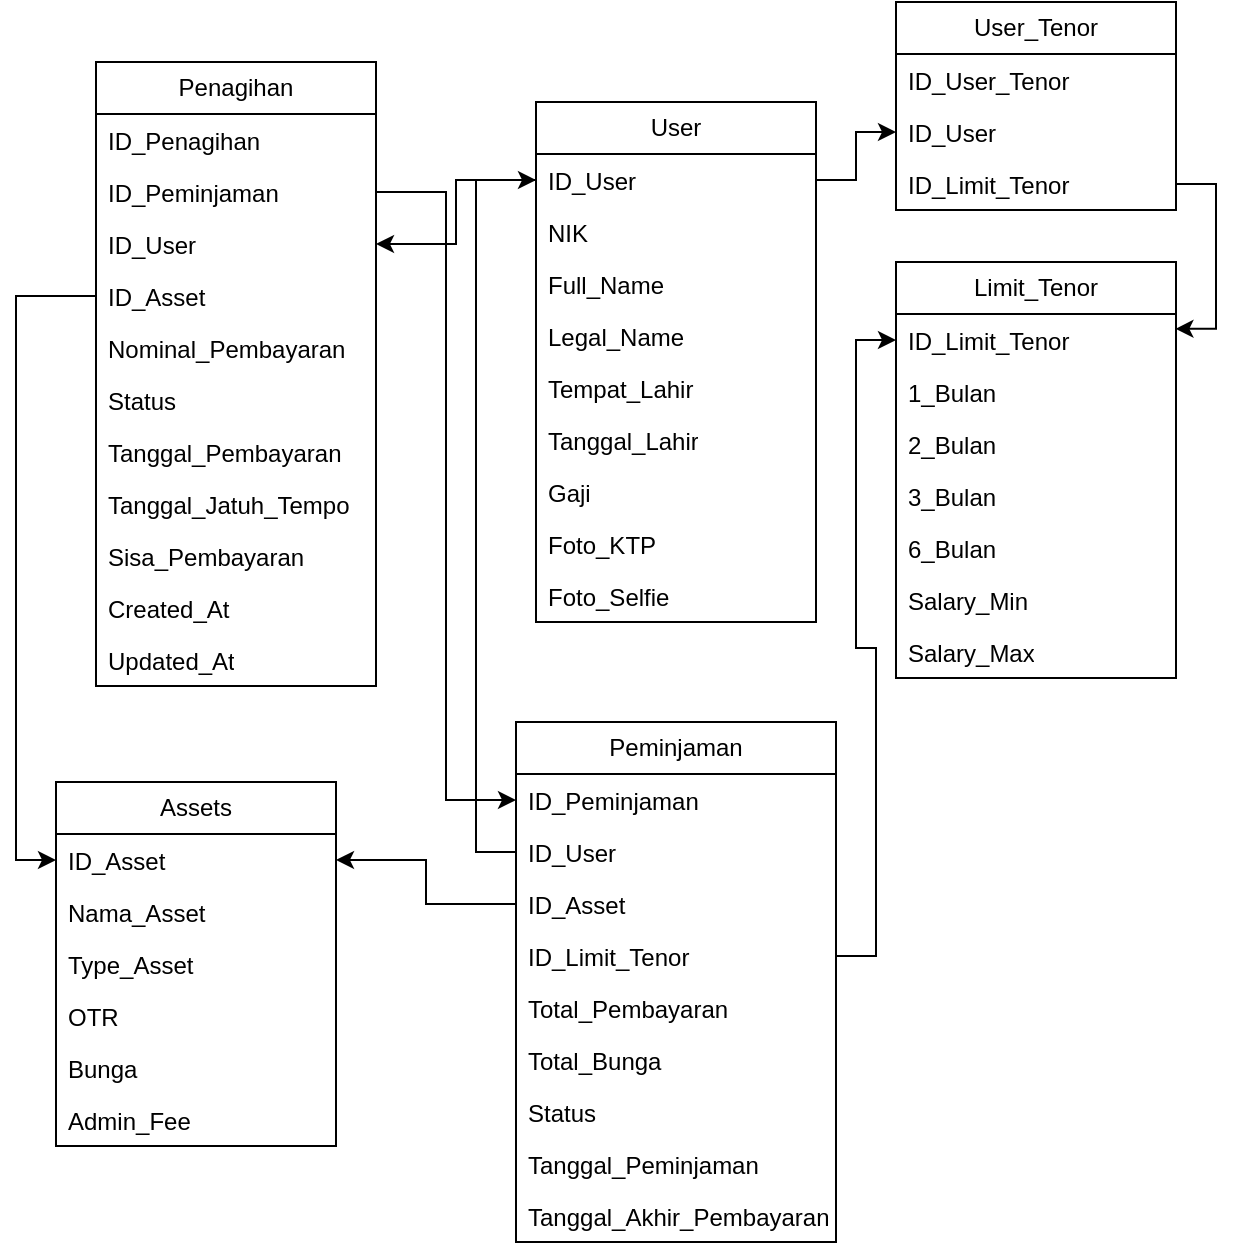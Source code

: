 <mxfile version="24.7.7">
  <diagram name="Page-1" id="Lh_2ycJ2ZqW2toOaujKm">
    <mxGraphModel dx="1592" dy="400" grid="1" gridSize="10" guides="1" tooltips="1" connect="1" arrows="1" fold="1" page="1" pageScale="1" pageWidth="827" pageHeight="1169" math="0" shadow="0">
      <root>
        <mxCell id="0" />
        <mxCell id="1" parent="0" />
        <mxCell id="Vh24QXKrp_PfaoCcFDtX-5" value="User" style="swimlane;fontStyle=0;childLayout=stackLayout;horizontal=1;startSize=26;fillColor=none;horizontalStack=0;resizeParent=1;resizeParentMax=0;resizeLast=0;collapsible=1;marginBottom=0;whiteSpace=wrap;html=1;" vertex="1" parent="1">
          <mxGeometry x="40" y="70" width="140" height="260" as="geometry" />
        </mxCell>
        <mxCell id="Vh24QXKrp_PfaoCcFDtX-39" value="ID_User" style="text;strokeColor=none;fillColor=none;align=left;verticalAlign=top;spacingLeft=4;spacingRight=4;overflow=hidden;rotatable=0;points=[[0,0.5],[1,0.5]];portConstraint=eastwest;whiteSpace=wrap;html=1;" vertex="1" parent="Vh24QXKrp_PfaoCcFDtX-5">
          <mxGeometry y="26" width="140" height="26" as="geometry" />
        </mxCell>
        <mxCell id="Vh24QXKrp_PfaoCcFDtX-6" value="NIK" style="text;strokeColor=none;fillColor=none;align=left;verticalAlign=top;spacingLeft=4;spacingRight=4;overflow=hidden;rotatable=0;points=[[0,0.5],[1,0.5]];portConstraint=eastwest;whiteSpace=wrap;html=1;" vertex="1" parent="Vh24QXKrp_PfaoCcFDtX-5">
          <mxGeometry y="52" width="140" height="26" as="geometry" />
        </mxCell>
        <mxCell id="Vh24QXKrp_PfaoCcFDtX-7" value="Full_Name" style="text;strokeColor=none;fillColor=none;align=left;verticalAlign=top;spacingLeft=4;spacingRight=4;overflow=hidden;rotatable=0;points=[[0,0.5],[1,0.5]];portConstraint=eastwest;whiteSpace=wrap;html=1;" vertex="1" parent="Vh24QXKrp_PfaoCcFDtX-5">
          <mxGeometry y="78" width="140" height="26" as="geometry" />
        </mxCell>
        <mxCell id="Vh24QXKrp_PfaoCcFDtX-9" value="Legal_Name" style="text;strokeColor=none;fillColor=none;align=left;verticalAlign=top;spacingLeft=4;spacingRight=4;overflow=hidden;rotatable=0;points=[[0,0.5],[1,0.5]];portConstraint=eastwest;whiteSpace=wrap;html=1;" vertex="1" parent="Vh24QXKrp_PfaoCcFDtX-5">
          <mxGeometry y="104" width="140" height="26" as="geometry" />
        </mxCell>
        <mxCell id="Vh24QXKrp_PfaoCcFDtX-8" value="Tempat_Lahir" style="text;strokeColor=none;fillColor=none;align=left;verticalAlign=top;spacingLeft=4;spacingRight=4;overflow=hidden;rotatable=0;points=[[0,0.5],[1,0.5]];portConstraint=eastwest;whiteSpace=wrap;html=1;" vertex="1" parent="Vh24QXKrp_PfaoCcFDtX-5">
          <mxGeometry y="130" width="140" height="26" as="geometry" />
        </mxCell>
        <mxCell id="Vh24QXKrp_PfaoCcFDtX-37" value="Tanggal_Lahir" style="text;strokeColor=none;fillColor=none;align=left;verticalAlign=top;spacingLeft=4;spacingRight=4;overflow=hidden;rotatable=0;points=[[0,0.5],[1,0.5]];portConstraint=eastwest;whiteSpace=wrap;html=1;" vertex="1" parent="Vh24QXKrp_PfaoCcFDtX-5">
          <mxGeometry y="156" width="140" height="26" as="geometry" />
        </mxCell>
        <mxCell id="Vh24QXKrp_PfaoCcFDtX-36" value="Gaji" style="text;strokeColor=none;fillColor=none;align=left;verticalAlign=top;spacingLeft=4;spacingRight=4;overflow=hidden;rotatable=0;points=[[0,0.5],[1,0.5]];portConstraint=eastwest;whiteSpace=wrap;html=1;" vertex="1" parent="Vh24QXKrp_PfaoCcFDtX-5">
          <mxGeometry y="182" width="140" height="26" as="geometry" />
        </mxCell>
        <mxCell id="Vh24QXKrp_PfaoCcFDtX-34" value="Foto_KTP" style="text;strokeColor=none;fillColor=none;align=left;verticalAlign=top;spacingLeft=4;spacingRight=4;overflow=hidden;rotatable=0;points=[[0,0.5],[1,0.5]];portConstraint=eastwest;whiteSpace=wrap;html=1;" vertex="1" parent="Vh24QXKrp_PfaoCcFDtX-5">
          <mxGeometry y="208" width="140" height="26" as="geometry" />
        </mxCell>
        <mxCell id="Vh24QXKrp_PfaoCcFDtX-38" value="Foto_Selfie" style="text;strokeColor=none;fillColor=none;align=left;verticalAlign=top;spacingLeft=4;spacingRight=4;overflow=hidden;rotatable=0;points=[[0,0.5],[1,0.5]];portConstraint=eastwest;whiteSpace=wrap;html=1;" vertex="1" parent="Vh24QXKrp_PfaoCcFDtX-5">
          <mxGeometry y="234" width="140" height="26" as="geometry" />
        </mxCell>
        <mxCell id="Vh24QXKrp_PfaoCcFDtX-10" value="Limit_Tenor" style="swimlane;fontStyle=0;childLayout=stackLayout;horizontal=1;startSize=26;fillColor=none;horizontalStack=0;resizeParent=1;resizeParentMax=0;resizeLast=0;collapsible=1;marginBottom=0;whiteSpace=wrap;html=1;" vertex="1" parent="1">
          <mxGeometry x="220" y="150" width="140" height="208" as="geometry" />
        </mxCell>
        <mxCell id="Vh24QXKrp_PfaoCcFDtX-11" value="ID_Limit_Tenor" style="text;strokeColor=none;fillColor=none;align=left;verticalAlign=top;spacingLeft=4;spacingRight=4;overflow=hidden;rotatable=0;points=[[0,0.5],[1,0.5]];portConstraint=eastwest;whiteSpace=wrap;html=1;" vertex="1" parent="Vh24QXKrp_PfaoCcFDtX-10">
          <mxGeometry y="26" width="140" height="26" as="geometry" />
        </mxCell>
        <mxCell id="Vh24QXKrp_PfaoCcFDtX-12" value="1_Bulan" style="text;strokeColor=none;fillColor=none;align=left;verticalAlign=top;spacingLeft=4;spacingRight=4;overflow=hidden;rotatable=0;points=[[0,0.5],[1,0.5]];portConstraint=eastwest;whiteSpace=wrap;html=1;" vertex="1" parent="Vh24QXKrp_PfaoCcFDtX-10">
          <mxGeometry y="52" width="140" height="26" as="geometry" />
        </mxCell>
        <mxCell id="Vh24QXKrp_PfaoCcFDtX-13" value="2_Bulan" style="text;strokeColor=none;fillColor=none;align=left;verticalAlign=top;spacingLeft=4;spacingRight=4;overflow=hidden;rotatable=0;points=[[0,0.5],[1,0.5]];portConstraint=eastwest;whiteSpace=wrap;html=1;" vertex="1" parent="Vh24QXKrp_PfaoCcFDtX-10">
          <mxGeometry y="78" width="140" height="26" as="geometry" />
        </mxCell>
        <mxCell id="Vh24QXKrp_PfaoCcFDtX-40" value="3_Bulan" style="text;strokeColor=none;fillColor=none;align=left;verticalAlign=top;spacingLeft=4;spacingRight=4;overflow=hidden;rotatable=0;points=[[0,0.5],[1,0.5]];portConstraint=eastwest;whiteSpace=wrap;html=1;" vertex="1" parent="Vh24QXKrp_PfaoCcFDtX-10">
          <mxGeometry y="104" width="140" height="26" as="geometry" />
        </mxCell>
        <mxCell id="Vh24QXKrp_PfaoCcFDtX-41" value="6_Bulan" style="text;strokeColor=none;fillColor=none;align=left;verticalAlign=top;spacingLeft=4;spacingRight=4;overflow=hidden;rotatable=0;points=[[0,0.5],[1,0.5]];portConstraint=eastwest;whiteSpace=wrap;html=1;" vertex="1" parent="Vh24QXKrp_PfaoCcFDtX-10">
          <mxGeometry y="130" width="140" height="26" as="geometry" />
        </mxCell>
        <mxCell id="Vh24QXKrp_PfaoCcFDtX-42" value="Salary_Min" style="text;strokeColor=none;fillColor=none;align=left;verticalAlign=top;spacingLeft=4;spacingRight=4;overflow=hidden;rotatable=0;points=[[0,0.5],[1,0.5]];portConstraint=eastwest;whiteSpace=wrap;html=1;" vertex="1" parent="Vh24QXKrp_PfaoCcFDtX-10">
          <mxGeometry y="156" width="140" height="26" as="geometry" />
        </mxCell>
        <mxCell id="Vh24QXKrp_PfaoCcFDtX-43" value="Salary_Max" style="text;strokeColor=none;fillColor=none;align=left;verticalAlign=top;spacingLeft=4;spacingRight=4;overflow=hidden;rotatable=0;points=[[0,0.5],[1,0.5]];portConstraint=eastwest;whiteSpace=wrap;html=1;" vertex="1" parent="Vh24QXKrp_PfaoCcFDtX-10">
          <mxGeometry y="182" width="140" height="26" as="geometry" />
        </mxCell>
        <mxCell id="Vh24QXKrp_PfaoCcFDtX-14" value="Penagihan" style="swimlane;fontStyle=0;childLayout=stackLayout;horizontal=1;startSize=26;fillColor=none;horizontalStack=0;resizeParent=1;resizeParentMax=0;resizeLast=0;collapsible=1;marginBottom=0;whiteSpace=wrap;html=1;" vertex="1" parent="1">
          <mxGeometry x="-180" y="50" width="140" height="312" as="geometry" />
        </mxCell>
        <mxCell id="Vh24QXKrp_PfaoCcFDtX-15" value="ID_Penagihan" style="text;strokeColor=none;fillColor=none;align=left;verticalAlign=top;spacingLeft=4;spacingRight=4;overflow=hidden;rotatable=0;points=[[0,0.5],[1,0.5]];portConstraint=eastwest;whiteSpace=wrap;html=1;" vertex="1" parent="Vh24QXKrp_PfaoCcFDtX-14">
          <mxGeometry y="26" width="140" height="26" as="geometry" />
        </mxCell>
        <mxCell id="Vh24QXKrp_PfaoCcFDtX-16" value="ID_Peminjaman" style="text;strokeColor=none;fillColor=none;align=left;verticalAlign=top;spacingLeft=4;spacingRight=4;overflow=hidden;rotatable=0;points=[[0,0.5],[1,0.5]];portConstraint=eastwest;whiteSpace=wrap;html=1;" vertex="1" parent="Vh24QXKrp_PfaoCcFDtX-14">
          <mxGeometry y="52" width="140" height="26" as="geometry" />
        </mxCell>
        <mxCell id="Vh24QXKrp_PfaoCcFDtX-17" value="ID_User" style="text;strokeColor=none;fillColor=none;align=left;verticalAlign=top;spacingLeft=4;spacingRight=4;overflow=hidden;rotatable=0;points=[[0,0.5],[1,0.5]];portConstraint=eastwest;whiteSpace=wrap;html=1;" vertex="1" parent="Vh24QXKrp_PfaoCcFDtX-14">
          <mxGeometry y="78" width="140" height="26" as="geometry" />
        </mxCell>
        <mxCell id="Vh24QXKrp_PfaoCcFDtX-58" value="ID_Asset" style="text;strokeColor=none;fillColor=none;align=left;verticalAlign=top;spacingLeft=4;spacingRight=4;overflow=hidden;rotatable=0;points=[[0,0.5],[1,0.5]];portConstraint=eastwest;whiteSpace=wrap;html=1;" vertex="1" parent="Vh24QXKrp_PfaoCcFDtX-14">
          <mxGeometry y="104" width="140" height="26" as="geometry" />
        </mxCell>
        <mxCell id="Vh24QXKrp_PfaoCcFDtX-52" value="Nominal_Pembayaran" style="text;strokeColor=none;fillColor=none;align=left;verticalAlign=top;spacingLeft=4;spacingRight=4;overflow=hidden;rotatable=0;points=[[0,0.5],[1,0.5]];portConstraint=eastwest;whiteSpace=wrap;html=1;" vertex="1" parent="Vh24QXKrp_PfaoCcFDtX-14">
          <mxGeometry y="130" width="140" height="26" as="geometry" />
        </mxCell>
        <mxCell id="Vh24QXKrp_PfaoCcFDtX-51" value="Status" style="text;strokeColor=none;fillColor=none;align=left;verticalAlign=top;spacingLeft=4;spacingRight=4;overflow=hidden;rotatable=0;points=[[0,0.5],[1,0.5]];portConstraint=eastwest;whiteSpace=wrap;html=1;" vertex="1" parent="Vh24QXKrp_PfaoCcFDtX-14">
          <mxGeometry y="156" width="140" height="26" as="geometry" />
        </mxCell>
        <mxCell id="Vh24QXKrp_PfaoCcFDtX-50" value="Tanggal_Pembayaran" style="text;strokeColor=none;fillColor=none;align=left;verticalAlign=top;spacingLeft=4;spacingRight=4;overflow=hidden;rotatable=0;points=[[0,0.5],[1,0.5]];portConstraint=eastwest;whiteSpace=wrap;html=1;" vertex="1" parent="Vh24QXKrp_PfaoCcFDtX-14">
          <mxGeometry y="182" width="140" height="26" as="geometry" />
        </mxCell>
        <mxCell id="Vh24QXKrp_PfaoCcFDtX-18" value="Tanggal_Jatuh_Tempo" style="text;strokeColor=none;fillColor=none;align=left;verticalAlign=top;spacingLeft=4;spacingRight=4;overflow=hidden;rotatable=0;points=[[0,0.5],[1,0.5]];portConstraint=eastwest;whiteSpace=wrap;html=1;" vertex="1" parent="Vh24QXKrp_PfaoCcFDtX-14">
          <mxGeometry y="208" width="140" height="26" as="geometry" />
        </mxCell>
        <mxCell id="Vh24QXKrp_PfaoCcFDtX-66" value="Sisa_Pembayaran" style="text;strokeColor=none;fillColor=none;align=left;verticalAlign=top;spacingLeft=4;spacingRight=4;overflow=hidden;rotatable=0;points=[[0,0.5],[1,0.5]];portConstraint=eastwest;whiteSpace=wrap;html=1;" vertex="1" parent="Vh24QXKrp_PfaoCcFDtX-14">
          <mxGeometry y="234" width="140" height="26" as="geometry" />
        </mxCell>
        <mxCell id="Vh24QXKrp_PfaoCcFDtX-53" value="Created_At" style="text;strokeColor=none;fillColor=none;align=left;verticalAlign=top;spacingLeft=4;spacingRight=4;overflow=hidden;rotatable=0;points=[[0,0.5],[1,0.5]];portConstraint=eastwest;whiteSpace=wrap;html=1;" vertex="1" parent="Vh24QXKrp_PfaoCcFDtX-14">
          <mxGeometry y="260" width="140" height="26" as="geometry" />
        </mxCell>
        <mxCell id="Vh24QXKrp_PfaoCcFDtX-54" value="Updated_At" style="text;strokeColor=none;fillColor=none;align=left;verticalAlign=top;spacingLeft=4;spacingRight=4;overflow=hidden;rotatable=0;points=[[0,0.5],[1,0.5]];portConstraint=eastwest;whiteSpace=wrap;html=1;" vertex="1" parent="Vh24QXKrp_PfaoCcFDtX-14">
          <mxGeometry y="286" width="140" height="26" as="geometry" />
        </mxCell>
        <mxCell id="Vh24QXKrp_PfaoCcFDtX-19" value="User_Tenor" style="swimlane;fontStyle=0;childLayout=stackLayout;horizontal=1;startSize=26;fillColor=none;horizontalStack=0;resizeParent=1;resizeParentMax=0;resizeLast=0;collapsible=1;marginBottom=0;whiteSpace=wrap;html=1;" vertex="1" parent="1">
          <mxGeometry x="220" y="20" width="140" height="104" as="geometry" />
        </mxCell>
        <mxCell id="Vh24QXKrp_PfaoCcFDtX-20" value="ID_User_Tenor" style="text;strokeColor=none;fillColor=none;align=left;verticalAlign=top;spacingLeft=4;spacingRight=4;overflow=hidden;rotatable=0;points=[[0,0.5],[1,0.5]];portConstraint=eastwest;whiteSpace=wrap;html=1;" vertex="1" parent="Vh24QXKrp_PfaoCcFDtX-19">
          <mxGeometry y="26" width="140" height="26" as="geometry" />
        </mxCell>
        <mxCell id="Vh24QXKrp_PfaoCcFDtX-21" value="ID_User" style="text;strokeColor=none;fillColor=none;align=left;verticalAlign=top;spacingLeft=4;spacingRight=4;overflow=hidden;rotatable=0;points=[[0,0.5],[1,0.5]];portConstraint=eastwest;whiteSpace=wrap;html=1;" vertex="1" parent="Vh24QXKrp_PfaoCcFDtX-19">
          <mxGeometry y="52" width="140" height="26" as="geometry" />
        </mxCell>
        <mxCell id="Vh24QXKrp_PfaoCcFDtX-22" value="ID_Limit_Tenor" style="text;strokeColor=none;fillColor=none;align=left;verticalAlign=top;spacingLeft=4;spacingRight=4;overflow=hidden;rotatable=0;points=[[0,0.5],[1,0.5]];portConstraint=eastwest;whiteSpace=wrap;html=1;" vertex="1" parent="Vh24QXKrp_PfaoCcFDtX-19">
          <mxGeometry y="78" width="140" height="26" as="geometry" />
        </mxCell>
        <mxCell id="Vh24QXKrp_PfaoCcFDtX-24" value="Peminjaman" style="swimlane;fontStyle=0;childLayout=stackLayout;horizontal=1;startSize=26;fillColor=none;horizontalStack=0;resizeParent=1;resizeParentMax=0;resizeLast=0;collapsible=1;marginBottom=0;whiteSpace=wrap;html=1;" vertex="1" parent="1">
          <mxGeometry x="30" y="380" width="160" height="260" as="geometry" />
        </mxCell>
        <mxCell id="Vh24QXKrp_PfaoCcFDtX-25" value="ID_Peminjaman" style="text;strokeColor=none;fillColor=none;align=left;verticalAlign=top;spacingLeft=4;spacingRight=4;overflow=hidden;rotatable=0;points=[[0,0.5],[1,0.5]];portConstraint=eastwest;whiteSpace=wrap;html=1;" vertex="1" parent="Vh24QXKrp_PfaoCcFDtX-24">
          <mxGeometry y="26" width="160" height="26" as="geometry" />
        </mxCell>
        <mxCell id="Vh24QXKrp_PfaoCcFDtX-26" value="ID_User" style="text;strokeColor=none;fillColor=none;align=left;verticalAlign=top;spacingLeft=4;spacingRight=4;overflow=hidden;rotatable=0;points=[[0,0.5],[1,0.5]];portConstraint=eastwest;whiteSpace=wrap;html=1;" vertex="1" parent="Vh24QXKrp_PfaoCcFDtX-24">
          <mxGeometry y="52" width="160" height="26" as="geometry" />
        </mxCell>
        <mxCell id="Vh24QXKrp_PfaoCcFDtX-27" value="ID_Asset" style="text;strokeColor=none;fillColor=none;align=left;verticalAlign=top;spacingLeft=4;spacingRight=4;overflow=hidden;rotatable=0;points=[[0,0.5],[1,0.5]];portConstraint=eastwest;whiteSpace=wrap;html=1;" vertex="1" parent="Vh24QXKrp_PfaoCcFDtX-24">
          <mxGeometry y="78" width="160" height="26" as="geometry" />
        </mxCell>
        <mxCell id="Vh24QXKrp_PfaoCcFDtX-46" value="ID_Limit_Tenor" style="text;strokeColor=none;fillColor=none;align=left;verticalAlign=top;spacingLeft=4;spacingRight=4;overflow=hidden;rotatable=0;points=[[0,0.5],[1,0.5]];portConstraint=eastwest;whiteSpace=wrap;html=1;" vertex="1" parent="Vh24QXKrp_PfaoCcFDtX-24">
          <mxGeometry y="104" width="160" height="26" as="geometry" />
        </mxCell>
        <mxCell id="Vh24QXKrp_PfaoCcFDtX-28" value="Total_Pembayaran" style="text;strokeColor=none;fillColor=none;align=left;verticalAlign=top;spacingLeft=4;spacingRight=4;overflow=hidden;rotatable=0;points=[[0,0.5],[1,0.5]];portConstraint=eastwest;whiteSpace=wrap;html=1;" vertex="1" parent="Vh24QXKrp_PfaoCcFDtX-24">
          <mxGeometry y="130" width="160" height="26" as="geometry" />
        </mxCell>
        <mxCell id="Vh24QXKrp_PfaoCcFDtX-65" value="Total_Bunga" style="text;strokeColor=none;fillColor=none;align=left;verticalAlign=top;spacingLeft=4;spacingRight=4;overflow=hidden;rotatable=0;points=[[0,0.5],[1,0.5]];portConstraint=eastwest;whiteSpace=wrap;html=1;" vertex="1" parent="Vh24QXKrp_PfaoCcFDtX-24">
          <mxGeometry y="156" width="160" height="26" as="geometry" />
        </mxCell>
        <mxCell id="Vh24QXKrp_PfaoCcFDtX-48" value="Status" style="text;strokeColor=none;fillColor=none;align=left;verticalAlign=top;spacingLeft=4;spacingRight=4;overflow=hidden;rotatable=0;points=[[0,0.5],[1,0.5]];portConstraint=eastwest;whiteSpace=wrap;html=1;" vertex="1" parent="Vh24QXKrp_PfaoCcFDtX-24">
          <mxGeometry y="182" width="160" height="26" as="geometry" />
        </mxCell>
        <mxCell id="Vh24QXKrp_PfaoCcFDtX-47" value="Tanggal_Peminjaman" style="text;strokeColor=none;fillColor=none;align=left;verticalAlign=top;spacingLeft=4;spacingRight=4;overflow=hidden;rotatable=0;points=[[0,0.5],[1,0.5]];portConstraint=eastwest;whiteSpace=wrap;html=1;" vertex="1" parent="Vh24QXKrp_PfaoCcFDtX-24">
          <mxGeometry y="208" width="160" height="26" as="geometry" />
        </mxCell>
        <mxCell id="Vh24QXKrp_PfaoCcFDtX-49" value="Tanggal_Akhir_Pembayaran" style="text;strokeColor=none;fillColor=none;align=left;verticalAlign=top;spacingLeft=4;spacingRight=4;overflow=hidden;rotatable=0;points=[[0,0.5],[1,0.5]];portConstraint=eastwest;whiteSpace=wrap;html=1;" vertex="1" parent="Vh24QXKrp_PfaoCcFDtX-24">
          <mxGeometry y="234" width="160" height="26" as="geometry" />
        </mxCell>
        <mxCell id="Vh24QXKrp_PfaoCcFDtX-29" value="Assets" style="swimlane;fontStyle=0;childLayout=stackLayout;horizontal=1;startSize=26;fillColor=none;horizontalStack=0;resizeParent=1;resizeParentMax=0;resizeLast=0;collapsible=1;marginBottom=0;whiteSpace=wrap;html=1;" vertex="1" parent="1">
          <mxGeometry x="-200" y="410" width="140" height="182" as="geometry" />
        </mxCell>
        <mxCell id="Vh24QXKrp_PfaoCcFDtX-30" value="ID_Asset" style="text;strokeColor=none;fillColor=none;align=left;verticalAlign=top;spacingLeft=4;spacingRight=4;overflow=hidden;rotatable=0;points=[[0,0.5],[1,0.5]];portConstraint=eastwest;whiteSpace=wrap;html=1;" vertex="1" parent="Vh24QXKrp_PfaoCcFDtX-29">
          <mxGeometry y="26" width="140" height="26" as="geometry" />
        </mxCell>
        <mxCell id="Vh24QXKrp_PfaoCcFDtX-31" value="Nama_Asset" style="text;strokeColor=none;fillColor=none;align=left;verticalAlign=top;spacingLeft=4;spacingRight=4;overflow=hidden;rotatable=0;points=[[0,0.5],[1,0.5]];portConstraint=eastwest;whiteSpace=wrap;html=1;" vertex="1" parent="Vh24QXKrp_PfaoCcFDtX-29">
          <mxGeometry y="52" width="140" height="26" as="geometry" />
        </mxCell>
        <mxCell id="Vh24QXKrp_PfaoCcFDtX-32" value="Type_Asset" style="text;strokeColor=none;fillColor=none;align=left;verticalAlign=top;spacingLeft=4;spacingRight=4;overflow=hidden;rotatable=0;points=[[0,0.5],[1,0.5]];portConstraint=eastwest;whiteSpace=wrap;html=1;" vertex="1" parent="Vh24QXKrp_PfaoCcFDtX-29">
          <mxGeometry y="78" width="140" height="26" as="geometry" />
        </mxCell>
        <mxCell id="Vh24QXKrp_PfaoCcFDtX-33" value="OTR" style="text;strokeColor=none;fillColor=none;align=left;verticalAlign=top;spacingLeft=4;spacingRight=4;overflow=hidden;rotatable=0;points=[[0,0.5],[1,0.5]];portConstraint=eastwest;whiteSpace=wrap;html=1;" vertex="1" parent="Vh24QXKrp_PfaoCcFDtX-29">
          <mxGeometry y="104" width="140" height="26" as="geometry" />
        </mxCell>
        <mxCell id="Vh24QXKrp_PfaoCcFDtX-44" value="Bunga" style="text;strokeColor=none;fillColor=none;align=left;verticalAlign=top;spacingLeft=4;spacingRight=4;overflow=hidden;rotatable=0;points=[[0,0.5],[1,0.5]];portConstraint=eastwest;whiteSpace=wrap;html=1;" vertex="1" parent="Vh24QXKrp_PfaoCcFDtX-29">
          <mxGeometry y="130" width="140" height="26" as="geometry" />
        </mxCell>
        <mxCell id="Vh24QXKrp_PfaoCcFDtX-45" value="Admin_Fee" style="text;strokeColor=none;fillColor=none;align=left;verticalAlign=top;spacingLeft=4;spacingRight=4;overflow=hidden;rotatable=0;points=[[0,0.5],[1,0.5]];portConstraint=eastwest;whiteSpace=wrap;html=1;" vertex="1" parent="Vh24QXKrp_PfaoCcFDtX-29">
          <mxGeometry y="156" width="140" height="26" as="geometry" />
        </mxCell>
        <mxCell id="Vh24QXKrp_PfaoCcFDtX-55" style="edgeStyle=orthogonalEdgeStyle;rounded=0;orthogonalLoop=1;jettySize=auto;html=1;exitX=1;exitY=0.5;exitDx=0;exitDy=0;entryX=0;entryY=0.5;entryDx=0;entryDy=0;" edge="1" parent="1" source="Vh24QXKrp_PfaoCcFDtX-39" target="Vh24QXKrp_PfaoCcFDtX-21">
          <mxGeometry relative="1" as="geometry" />
        </mxCell>
        <mxCell id="Vh24QXKrp_PfaoCcFDtX-56" style="edgeStyle=orthogonalEdgeStyle;rounded=0;orthogonalLoop=1;jettySize=auto;html=1;exitX=1;exitY=0.5;exitDx=0;exitDy=0;entryX=0.998;entryY=0.286;entryDx=0;entryDy=0;entryPerimeter=0;" edge="1" parent="1" source="Vh24QXKrp_PfaoCcFDtX-22" target="Vh24QXKrp_PfaoCcFDtX-11">
          <mxGeometry relative="1" as="geometry" />
        </mxCell>
        <mxCell id="Vh24QXKrp_PfaoCcFDtX-57" style="edgeStyle=orthogonalEdgeStyle;rounded=0;orthogonalLoop=1;jettySize=auto;html=1;exitX=0;exitY=0.5;exitDx=0;exitDy=0;entryX=1;entryY=0.5;entryDx=0;entryDy=0;" edge="1" parent="1" source="Vh24QXKrp_PfaoCcFDtX-39" target="Vh24QXKrp_PfaoCcFDtX-17">
          <mxGeometry relative="1" as="geometry" />
        </mxCell>
        <mxCell id="Vh24QXKrp_PfaoCcFDtX-60" style="edgeStyle=orthogonalEdgeStyle;rounded=0;orthogonalLoop=1;jettySize=auto;html=1;exitX=0;exitY=0.5;exitDx=0;exitDy=0;entryX=1;entryY=0.5;entryDx=0;entryDy=0;" edge="1" parent="1" source="Vh24QXKrp_PfaoCcFDtX-27" target="Vh24QXKrp_PfaoCcFDtX-30">
          <mxGeometry relative="1" as="geometry" />
        </mxCell>
        <mxCell id="Vh24QXKrp_PfaoCcFDtX-61" style="edgeStyle=orthogonalEdgeStyle;rounded=0;orthogonalLoop=1;jettySize=auto;html=1;exitX=0;exitY=0.5;exitDx=0;exitDy=0;entryX=0;entryY=0.5;entryDx=0;entryDy=0;" edge="1" parent="1" source="Vh24QXKrp_PfaoCcFDtX-26" target="Vh24QXKrp_PfaoCcFDtX-39">
          <mxGeometry relative="1" as="geometry" />
        </mxCell>
        <mxCell id="Vh24QXKrp_PfaoCcFDtX-62" style="edgeStyle=orthogonalEdgeStyle;rounded=0;orthogonalLoop=1;jettySize=auto;html=1;exitX=1;exitY=0.5;exitDx=0;exitDy=0;entryX=0;entryY=0.5;entryDx=0;entryDy=0;" edge="1" parent="1" source="Vh24QXKrp_PfaoCcFDtX-46" target="Vh24QXKrp_PfaoCcFDtX-11">
          <mxGeometry relative="1" as="geometry" />
        </mxCell>
        <mxCell id="Vh24QXKrp_PfaoCcFDtX-63" style="edgeStyle=orthogonalEdgeStyle;rounded=0;orthogonalLoop=1;jettySize=auto;html=1;exitX=1;exitY=0.5;exitDx=0;exitDy=0;entryX=0;entryY=0.5;entryDx=0;entryDy=0;" edge="1" parent="1" source="Vh24QXKrp_PfaoCcFDtX-16" target="Vh24QXKrp_PfaoCcFDtX-25">
          <mxGeometry relative="1" as="geometry" />
        </mxCell>
        <mxCell id="Vh24QXKrp_PfaoCcFDtX-64" style="edgeStyle=orthogonalEdgeStyle;rounded=0;orthogonalLoop=1;jettySize=auto;html=1;exitX=0;exitY=0.5;exitDx=0;exitDy=0;entryX=0;entryY=0.5;entryDx=0;entryDy=0;" edge="1" parent="1" source="Vh24QXKrp_PfaoCcFDtX-58" target="Vh24QXKrp_PfaoCcFDtX-30">
          <mxGeometry relative="1" as="geometry" />
        </mxCell>
      </root>
    </mxGraphModel>
  </diagram>
</mxfile>

